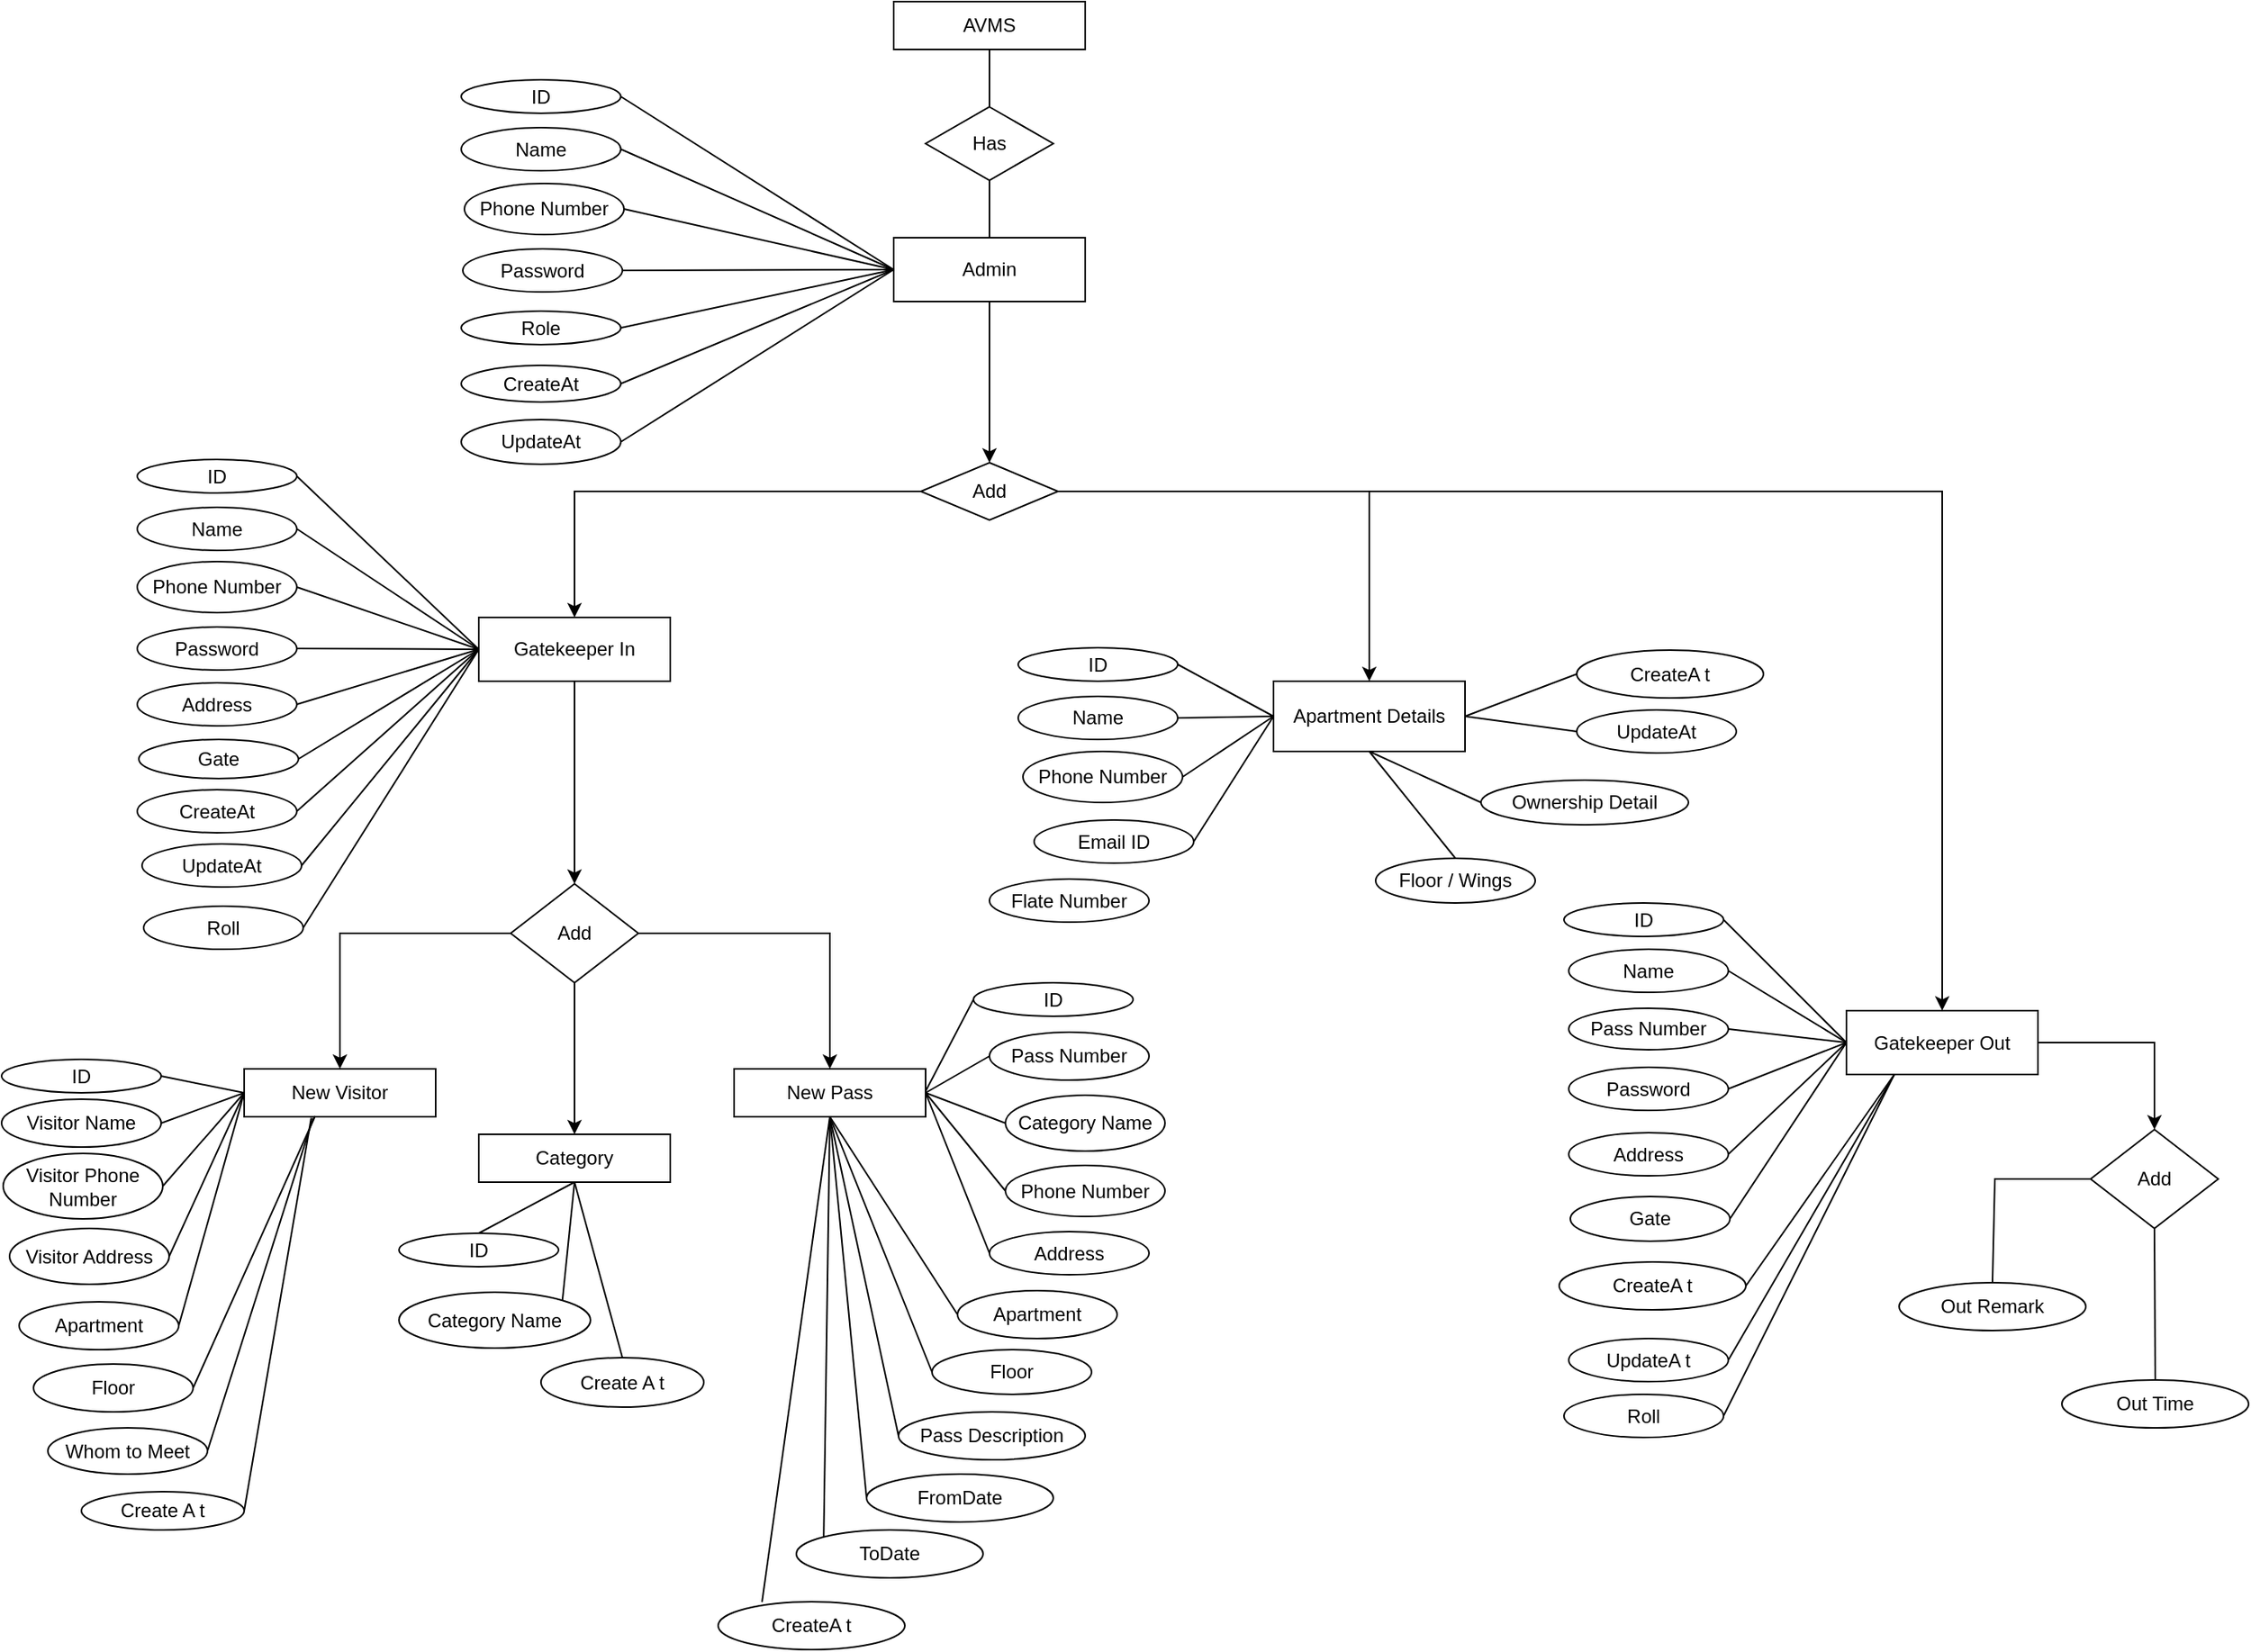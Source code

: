 <mxfile version="21.0.2" type="device"><diagram name="Page-1" id="9r0toE2oZ2ObNo4K2efW"><mxGraphModel dx="3033" dy="3572" grid="1" gridSize="10" guides="1" tooltips="1" connect="1" arrows="1" fold="1" page="1" pageScale="1" pageWidth="827" pageHeight="1169" math="0" shadow="0"><root><mxCell id="0"/><mxCell id="1" parent="0"/><mxCell id="SYAwXCz2q4ctXfe7Ol-k-1" value="AVMS" style="rounded=0;whiteSpace=wrap;html=1;" vertex="1" parent="1"><mxGeometry x="-60" y="-2303" width="120" height="30" as="geometry"/></mxCell><mxCell id="SYAwXCz2q4ctXfe7Ol-k-2" value="Has" style="rhombus;whiteSpace=wrap;html=1;" vertex="1" parent="1"><mxGeometry x="-40" y="-2237" width="80" height="46" as="geometry"/></mxCell><mxCell id="SYAwXCz2q4ctXfe7Ol-k-32" style="edgeStyle=orthogonalEdgeStyle;rounded=0;orthogonalLoop=1;jettySize=auto;html=1;" edge="1" parent="1" source="SYAwXCz2q4ctXfe7Ol-k-3" target="SYAwXCz2q4ctXfe7Ol-k-28"><mxGeometry relative="1" as="geometry"/></mxCell><mxCell id="SYAwXCz2q4ctXfe7Ol-k-3" value="Admin" style="rounded=0;whiteSpace=wrap;html=1;" vertex="1" parent="1"><mxGeometry x="-60" y="-2155" width="120" height="40" as="geometry"/></mxCell><mxCell id="SYAwXCz2q4ctXfe7Ol-k-6" value="" style="endArrow=none;html=1;rounded=0;entryX=0.5;entryY=1;entryDx=0;entryDy=0;exitX=0.5;exitY=0;exitDx=0;exitDy=0;" edge="1" parent="1" source="SYAwXCz2q4ctXfe7Ol-k-2" target="SYAwXCz2q4ctXfe7Ol-k-1"><mxGeometry width="50" height="50" relative="1" as="geometry"><mxPoint x="-74" y="-2193" as="sourcePoint"/><mxPoint x="-24" y="-2243" as="targetPoint"/></mxGeometry></mxCell><mxCell id="SYAwXCz2q4ctXfe7Ol-k-7" value="" style="endArrow=none;html=1;rounded=0;entryX=0.5;entryY=1;entryDx=0;entryDy=0;exitX=0.5;exitY=0;exitDx=0;exitDy=0;" edge="1" parent="1" source="SYAwXCz2q4ctXfe7Ol-k-3" target="SYAwXCz2q4ctXfe7Ol-k-2"><mxGeometry width="50" height="50" relative="1" as="geometry"><mxPoint x="-114" y="-2093" as="sourcePoint"/><mxPoint x="-64" y="-2143" as="targetPoint"/></mxGeometry></mxCell><mxCell id="SYAwXCz2q4ctXfe7Ol-k-8" value="ID" style="ellipse;whiteSpace=wrap;html=1;" vertex="1" parent="1"><mxGeometry x="-331" y="-2254" width="100" height="21" as="geometry"/></mxCell><mxCell id="SYAwXCz2q4ctXfe7Ol-k-10" value="Name" style="ellipse;whiteSpace=wrap;html=1;" vertex="1" parent="1"><mxGeometry x="-331" y="-2224" width="100" height="27" as="geometry"/></mxCell><mxCell id="SYAwXCz2q4ctXfe7Ol-k-11" value="Phone Number" style="ellipse;whiteSpace=wrap;html=1;" vertex="1" parent="1"><mxGeometry x="-329" y="-2189" width="100" height="32" as="geometry"/></mxCell><mxCell id="SYAwXCz2q4ctXfe7Ol-k-12" value="Password" style="ellipse;whiteSpace=wrap;html=1;" vertex="1" parent="1"><mxGeometry x="-330" y="-2148" width="100" height="27" as="geometry"/></mxCell><mxCell id="SYAwXCz2q4ctXfe7Ol-k-14" value="Role" style="ellipse;whiteSpace=wrap;html=1;" vertex="1" parent="1"><mxGeometry x="-331" y="-2109" width="100" height="21" as="geometry"/></mxCell><mxCell id="SYAwXCz2q4ctXfe7Ol-k-15" value="CreateAt" style="ellipse;whiteSpace=wrap;html=1;" vertex="1" parent="1"><mxGeometry x="-331" y="-2075" width="100" height="23" as="geometry"/></mxCell><mxCell id="SYAwXCz2q4ctXfe7Ol-k-16" value="UpdateAt" style="ellipse;whiteSpace=wrap;html=1;" vertex="1" parent="1"><mxGeometry x="-331" y="-2041" width="100" height="28" as="geometry"/></mxCell><mxCell id="SYAwXCz2q4ctXfe7Ol-k-20" value="" style="endArrow=none;html=1;rounded=0;exitX=1;exitY=0.5;exitDx=0;exitDy=0;entryX=0;entryY=0.5;entryDx=0;entryDy=0;" edge="1" parent="1" source="SYAwXCz2q4ctXfe7Ol-k-8" target="SYAwXCz2q4ctXfe7Ol-k-3"><mxGeometry width="50" height="50" relative="1" as="geometry"><mxPoint x="-127" y="-2143" as="sourcePoint"/><mxPoint x="-77" y="-2193" as="targetPoint"/></mxGeometry></mxCell><mxCell id="SYAwXCz2q4ctXfe7Ol-k-21" value="" style="endArrow=none;html=1;rounded=0;exitX=1;exitY=0.5;exitDx=0;exitDy=0;entryX=0;entryY=0.5;entryDx=0;entryDy=0;" edge="1" parent="1" source="SYAwXCz2q4ctXfe7Ol-k-10" target="SYAwXCz2q4ctXfe7Ol-k-3"><mxGeometry width="50" height="50" relative="1" as="geometry"><mxPoint x="-117" y="-2013" as="sourcePoint"/><mxPoint x="-67" y="-2063" as="targetPoint"/></mxGeometry></mxCell><mxCell id="SYAwXCz2q4ctXfe7Ol-k-22" value="" style="endArrow=none;html=1;rounded=0;exitX=1;exitY=0.5;exitDx=0;exitDy=0;entryX=0;entryY=0.5;entryDx=0;entryDy=0;" edge="1" parent="1" source="SYAwXCz2q4ctXfe7Ol-k-11" target="SYAwXCz2q4ctXfe7Ol-k-3"><mxGeometry width="50" height="50" relative="1" as="geometry"><mxPoint x="-117" y="-2043" as="sourcePoint"/><mxPoint x="-67" y="-2093" as="targetPoint"/></mxGeometry></mxCell><mxCell id="SYAwXCz2q4ctXfe7Ol-k-23" value="" style="endArrow=none;html=1;rounded=0;exitX=1;exitY=0.5;exitDx=0;exitDy=0;entryX=0;entryY=0.5;entryDx=0;entryDy=0;" edge="1" parent="1" source="SYAwXCz2q4ctXfe7Ol-k-12" target="SYAwXCz2q4ctXfe7Ol-k-3"><mxGeometry width="50" height="50" relative="1" as="geometry"><mxPoint x="-157" y="-1993" as="sourcePoint"/><mxPoint x="-107" y="-2043" as="targetPoint"/></mxGeometry></mxCell><mxCell id="SYAwXCz2q4ctXfe7Ol-k-24" value="" style="endArrow=none;html=1;rounded=0;exitX=1;exitY=0.5;exitDx=0;exitDy=0;entryX=0;entryY=0.5;entryDx=0;entryDy=0;" edge="1" parent="1" source="SYAwXCz2q4ctXfe7Ol-k-14" target="SYAwXCz2q4ctXfe7Ol-k-3"><mxGeometry width="50" height="50" relative="1" as="geometry"><mxPoint x="-107" y="-2003" as="sourcePoint"/><mxPoint x="-57" y="-2119" as="targetPoint"/></mxGeometry></mxCell><mxCell id="SYAwXCz2q4ctXfe7Ol-k-26" value="" style="endArrow=none;html=1;rounded=0;exitX=1;exitY=0.5;exitDx=0;exitDy=0;entryX=0;entryY=0.5;entryDx=0;entryDy=0;" edge="1" parent="1" source="SYAwXCz2q4ctXfe7Ol-k-15" target="SYAwXCz2q4ctXfe7Ol-k-3"><mxGeometry width="50" height="50" relative="1" as="geometry"><mxPoint x="-107" y="-2003" as="sourcePoint"/><mxPoint x="-57" y="-2053" as="targetPoint"/></mxGeometry></mxCell><mxCell id="SYAwXCz2q4ctXfe7Ol-k-27" value="" style="endArrow=none;html=1;rounded=0;exitX=1;exitY=0.5;exitDx=0;exitDy=0;entryX=0;entryY=0.5;entryDx=0;entryDy=0;" edge="1" parent="1" source="SYAwXCz2q4ctXfe7Ol-k-16" target="SYAwXCz2q4ctXfe7Ol-k-3"><mxGeometry width="50" height="50" relative="1" as="geometry"><mxPoint x="-127" y="-1983" as="sourcePoint"/><mxPoint x="-77" y="-2033" as="targetPoint"/></mxGeometry></mxCell><mxCell id="SYAwXCz2q4ctXfe7Ol-k-47" style="edgeStyle=orthogonalEdgeStyle;rounded=0;orthogonalLoop=1;jettySize=auto;html=1;exitX=0;exitY=0.5;exitDx=0;exitDy=0;" edge="1" parent="1" source="SYAwXCz2q4ctXfe7Ol-k-28" target="SYAwXCz2q4ctXfe7Ol-k-30"><mxGeometry relative="1" as="geometry"/></mxCell><mxCell id="SYAwXCz2q4ctXfe7Ol-k-56" style="edgeStyle=orthogonalEdgeStyle;rounded=0;orthogonalLoop=1;jettySize=auto;html=1;entryX=0.5;entryY=0;entryDx=0;entryDy=0;" edge="1" parent="1" source="SYAwXCz2q4ctXfe7Ol-k-28" target="SYAwXCz2q4ctXfe7Ol-k-140"><mxGeometry relative="1" as="geometry"><mxPoint x="560" y="-1800" as="targetPoint"/><Array as="points"><mxPoint x="597" y="-1996"/></Array></mxGeometry></mxCell><mxCell id="SYAwXCz2q4ctXfe7Ol-k-97" style="edgeStyle=orthogonalEdgeStyle;rounded=0;orthogonalLoop=1;jettySize=auto;html=1;" edge="1" parent="1" source="SYAwXCz2q4ctXfe7Ol-k-28" target="SYAwXCz2q4ctXfe7Ol-k-64"><mxGeometry relative="1" as="geometry"/></mxCell><mxCell id="SYAwXCz2q4ctXfe7Ol-k-28" value="Add" style="rhombus;whiteSpace=wrap;html=1;rounded=0;" vertex="1" parent="1"><mxGeometry x="-43" y="-2014" width="86" height="36" as="geometry"/></mxCell><mxCell id="SYAwXCz2q4ctXfe7Ol-k-55" style="edgeStyle=orthogonalEdgeStyle;rounded=0;orthogonalLoop=1;jettySize=auto;html=1;entryX=0.5;entryY=0;entryDx=0;entryDy=0;" edge="1" parent="1" source="SYAwXCz2q4ctXfe7Ol-k-30" target="SYAwXCz2q4ctXfe7Ol-k-54"><mxGeometry relative="1" as="geometry"/></mxCell><mxCell id="SYAwXCz2q4ctXfe7Ol-k-30" value="Gatekeeper In" style="rounded=0;whiteSpace=wrap;html=1;" vertex="1" parent="1"><mxGeometry x="-320" y="-1917" width="120" height="40" as="geometry"/></mxCell><mxCell id="SYAwXCz2q4ctXfe7Ol-k-35" value="ID" style="ellipse;whiteSpace=wrap;html=1;" vertex="1" parent="1"><mxGeometry x="-534" y="-2016" width="100" height="21" as="geometry"/></mxCell><mxCell id="SYAwXCz2q4ctXfe7Ol-k-36" value="Name" style="ellipse;whiteSpace=wrap;html=1;" vertex="1" parent="1"><mxGeometry x="-534" y="-1986" width="100" height="27" as="geometry"/></mxCell><mxCell id="SYAwXCz2q4ctXfe7Ol-k-37" value="Phone Number" style="ellipse;whiteSpace=wrap;html=1;" vertex="1" parent="1"><mxGeometry x="-534" y="-1952" width="100" height="32" as="geometry"/></mxCell><mxCell id="SYAwXCz2q4ctXfe7Ol-k-38" value="Password" style="ellipse;whiteSpace=wrap;html=1;" vertex="1" parent="1"><mxGeometry x="-534" y="-1911" width="100" height="27" as="geometry"/></mxCell><mxCell id="SYAwXCz2q4ctXfe7Ol-k-39" value="Address" style="ellipse;whiteSpace=wrap;html=1;" vertex="1" parent="1"><mxGeometry x="-534" y="-1876" width="100" height="27" as="geometry"/></mxCell><mxCell id="SYAwXCz2q4ctXfe7Ol-k-40" value="Gate" style="ellipse;whiteSpace=wrap;html=1;" vertex="1" parent="1"><mxGeometry x="-533" y="-1840.5" width="100" height="24.5" as="geometry"/></mxCell><mxCell id="SYAwXCz2q4ctXfe7Ol-k-41" value="CreateAt" style="ellipse;whiteSpace=wrap;html=1;" vertex="1" parent="1"><mxGeometry x="-534" y="-1809" width="100" height="27" as="geometry"/></mxCell><mxCell id="SYAwXCz2q4ctXfe7Ol-k-42" value="UpdateAt" style="ellipse;whiteSpace=wrap;html=1;" vertex="1" parent="1"><mxGeometry x="-531" y="-1775" width="100" height="27" as="geometry"/></mxCell><mxCell id="SYAwXCz2q4ctXfe7Ol-k-43" value="Roll" style="ellipse;whiteSpace=wrap;html=1;" vertex="1" parent="1"><mxGeometry x="-530" y="-1736" width="100" height="27" as="geometry"/></mxCell><mxCell id="SYAwXCz2q4ctXfe7Ol-k-44" value="" style="endArrow=none;html=1;rounded=0;exitX=1;exitY=0.5;exitDx=0;exitDy=0;entryX=0;entryY=0.5;entryDx=0;entryDy=0;" edge="1" parent="1" source="SYAwXCz2q4ctXfe7Ol-k-35" target="SYAwXCz2q4ctXfe7Ol-k-30"><mxGeometry width="50" height="50" relative="1" as="geometry"><mxPoint x="-257" y="-1843" as="sourcePoint"/><mxPoint x="-207" y="-1893" as="targetPoint"/></mxGeometry></mxCell><mxCell id="SYAwXCz2q4ctXfe7Ol-k-45" value="" style="endArrow=none;html=1;rounded=0;exitX=1;exitY=0.5;exitDx=0;exitDy=0;entryX=0;entryY=0.5;entryDx=0;entryDy=0;" edge="1" parent="1" source="SYAwXCz2q4ctXfe7Ol-k-36" target="SYAwXCz2q4ctXfe7Ol-k-30"><mxGeometry width="50" height="50" relative="1" as="geometry"><mxPoint x="-247" y="-1843" as="sourcePoint"/><mxPoint x="-197" y="-1893" as="targetPoint"/></mxGeometry></mxCell><mxCell id="SYAwXCz2q4ctXfe7Ol-k-46" value="" style="endArrow=none;html=1;rounded=0;exitX=1;exitY=0.5;exitDx=0;exitDy=0;entryX=0;entryY=0.5;entryDx=0;entryDy=0;" edge="1" parent="1" source="SYAwXCz2q4ctXfe7Ol-k-37" target="SYAwXCz2q4ctXfe7Ol-k-30"><mxGeometry width="50" height="50" relative="1" as="geometry"><mxPoint x="-257" y="-1843" as="sourcePoint"/><mxPoint x="-237" y="-1933" as="targetPoint"/></mxGeometry></mxCell><mxCell id="SYAwXCz2q4ctXfe7Ol-k-48" value="" style="endArrow=none;html=1;rounded=0;exitX=1;exitY=0.5;exitDx=0;exitDy=0;entryX=0;entryY=0.5;entryDx=0;entryDy=0;" edge="1" parent="1" source="SYAwXCz2q4ctXfe7Ol-k-38" target="SYAwXCz2q4ctXfe7Ol-k-30"><mxGeometry width="50" height="50" relative="1" as="geometry"><mxPoint x="-287" y="-1873" as="sourcePoint"/><mxPoint x="-237" y="-1933" as="targetPoint"/></mxGeometry></mxCell><mxCell id="SYAwXCz2q4ctXfe7Ol-k-49" value="" style="endArrow=none;html=1;rounded=1;exitX=1;exitY=0.5;exitDx=0;exitDy=0;entryX=0;entryY=0.5;entryDx=0;entryDy=0;" edge="1" parent="1" source="SYAwXCz2q4ctXfe7Ol-k-39" target="SYAwXCz2q4ctXfe7Ol-k-30"><mxGeometry width="50" height="50" relative="1" as="geometry"><mxPoint x="-267" y="-1833" as="sourcePoint"/><mxPoint x="-217" y="-1883" as="targetPoint"/></mxGeometry></mxCell><mxCell id="SYAwXCz2q4ctXfe7Ol-k-50" value="" style="endArrow=none;html=1;rounded=0;exitX=1;exitY=0.5;exitDx=0;exitDy=0;entryX=0;entryY=0.5;entryDx=0;entryDy=0;" edge="1" parent="1" source="SYAwXCz2q4ctXfe7Ol-k-40" target="SYAwXCz2q4ctXfe7Ol-k-30"><mxGeometry width="50" height="50" relative="1" as="geometry"><mxPoint x="-257" y="-1823" as="sourcePoint"/><mxPoint x="-207" y="-1873" as="targetPoint"/></mxGeometry></mxCell><mxCell id="SYAwXCz2q4ctXfe7Ol-k-51" value="" style="endArrow=none;html=1;rounded=0;exitX=1;exitY=0.5;exitDx=0;exitDy=0;entryX=0;entryY=0.5;entryDx=0;entryDy=0;" edge="1" parent="1" source="SYAwXCz2q4ctXfe7Ol-k-41" target="SYAwXCz2q4ctXfe7Ol-k-30"><mxGeometry width="50" height="50" relative="1" as="geometry"><mxPoint x="-257" y="-1813" as="sourcePoint"/><mxPoint x="-207" y="-1863" as="targetPoint"/></mxGeometry></mxCell><mxCell id="SYAwXCz2q4ctXfe7Ol-k-52" value="" style="endArrow=none;html=1;rounded=0;exitX=1;exitY=0.5;exitDx=0;exitDy=0;entryX=0;entryY=0.5;entryDx=0;entryDy=0;" edge="1" parent="1" source="SYAwXCz2q4ctXfe7Ol-k-42" target="SYAwXCz2q4ctXfe7Ol-k-30"><mxGeometry width="50" height="50" relative="1" as="geometry"><mxPoint x="-217" y="-1823" as="sourcePoint"/><mxPoint x="-167" y="-1873" as="targetPoint"/></mxGeometry></mxCell><mxCell id="SYAwXCz2q4ctXfe7Ol-k-53" value="" style="endArrow=none;html=1;rounded=0;exitX=1;exitY=0.5;exitDx=0;exitDy=0;entryX=0;entryY=0.5;entryDx=0;entryDy=0;" edge="1" parent="1" source="SYAwXCz2q4ctXfe7Ol-k-43" target="SYAwXCz2q4ctXfe7Ol-k-30"><mxGeometry width="50" height="50" relative="1" as="geometry"><mxPoint x="-197" y="-1793" as="sourcePoint"/><mxPoint x="-147" y="-1843" as="targetPoint"/></mxGeometry></mxCell><mxCell id="SYAwXCz2q4ctXfe7Ol-k-92" style="edgeStyle=orthogonalEdgeStyle;rounded=0;orthogonalLoop=1;jettySize=auto;html=1;" edge="1" parent="1" source="SYAwXCz2q4ctXfe7Ol-k-54" target="SYAwXCz2q4ctXfe7Ol-k-84"><mxGeometry relative="1" as="geometry"/></mxCell><mxCell id="SYAwXCz2q4ctXfe7Ol-k-93" style="edgeStyle=orthogonalEdgeStyle;rounded=0;orthogonalLoop=1;jettySize=auto;html=1;" edge="1" parent="1" source="SYAwXCz2q4ctXfe7Ol-k-54" target="SYAwXCz2q4ctXfe7Ol-k-58"><mxGeometry relative="1" as="geometry"/></mxCell><mxCell id="SYAwXCz2q4ctXfe7Ol-k-96" style="edgeStyle=orthogonalEdgeStyle;rounded=0;orthogonalLoop=1;jettySize=auto;html=1;entryX=0.5;entryY=0;entryDx=0;entryDy=0;" edge="1" parent="1" source="SYAwXCz2q4ctXfe7Ol-k-54" target="SYAwXCz2q4ctXfe7Ol-k-95"><mxGeometry relative="1" as="geometry"/></mxCell><mxCell id="SYAwXCz2q4ctXfe7Ol-k-54" value="Add" style="rhombus;whiteSpace=wrap;html=1;" vertex="1" parent="1"><mxGeometry x="-300" y="-1750" width="80" height="62" as="geometry"/></mxCell><mxCell id="SYAwXCz2q4ctXfe7Ol-k-58" value="New Visitor" style="rounded=0;whiteSpace=wrap;html=1;" vertex="1" parent="1"><mxGeometry x="-467" y="-1634" width="120" height="30" as="geometry"/></mxCell><mxCell id="SYAwXCz2q4ctXfe7Ol-k-60" value="ID" style="ellipse;whiteSpace=wrap;html=1;" vertex="1" parent="1"><mxGeometry x="-619" y="-1640" width="100" height="21" as="geometry"/></mxCell><mxCell id="SYAwXCz2q4ctXfe7Ol-k-62" value="Visitor Name" style="ellipse;whiteSpace=wrap;html=1;" vertex="1" parent="1"><mxGeometry x="-619" y="-1615" width="100" height="30" as="geometry"/></mxCell><mxCell id="SYAwXCz2q4ctXfe7Ol-k-64" value="Apartment Details" style="rounded=0;whiteSpace=wrap;html=1;" vertex="1" parent="1"><mxGeometry x="178" y="-1877" width="120" height="44" as="geometry"/></mxCell><mxCell id="SYAwXCz2q4ctXfe7Ol-k-66" value="Visitor Phone Number" style="ellipse;whiteSpace=wrap;html=1;" vertex="1" parent="1"><mxGeometry x="-618" y="-1581" width="100" height="41" as="geometry"/></mxCell><mxCell id="SYAwXCz2q4ctXfe7Ol-k-67" value="Visitor Address" style="ellipse;whiteSpace=wrap;html=1;" vertex="1" parent="1"><mxGeometry x="-614" y="-1534" width="100" height="35" as="geometry"/></mxCell><mxCell id="SYAwXCz2q4ctXfe7Ol-k-68" value="Apartment" style="ellipse;whiteSpace=wrap;html=1;" vertex="1" parent="1"><mxGeometry x="-608" y="-1488" width="100" height="30" as="geometry"/></mxCell><mxCell id="SYAwXCz2q4ctXfe7Ol-k-69" value="Floor" style="ellipse;whiteSpace=wrap;html=1;" vertex="1" parent="1"><mxGeometry x="-599" y="-1449" width="100" height="30" as="geometry"/></mxCell><mxCell id="SYAwXCz2q4ctXfe7Ol-k-70" value="Whom to Meet" style="ellipse;whiteSpace=wrap;html=1;" vertex="1" parent="1"><mxGeometry x="-590" y="-1409" width="100" height="29" as="geometry"/></mxCell><mxCell id="SYAwXCz2q4ctXfe7Ol-k-71" value="Create A t" style="ellipse;whiteSpace=wrap;html=1;" vertex="1" parent="1"><mxGeometry x="-569" y="-1369" width="102" height="24" as="geometry"/></mxCell><mxCell id="SYAwXCz2q4ctXfe7Ol-k-72" value="" style="endArrow=none;html=1;rounded=0;exitX=1;exitY=0.5;exitDx=0;exitDy=0;entryX=0;entryY=0.5;entryDx=0;entryDy=0;" edge="1" parent="1" source="SYAwXCz2q4ctXfe7Ol-k-60" target="SYAwXCz2q4ctXfe7Ol-k-58"><mxGeometry width="50" height="50" relative="1" as="geometry"><mxPoint x="-450" y="-1480" as="sourcePoint"/><mxPoint x="-400" y="-1530" as="targetPoint"/></mxGeometry></mxCell><mxCell id="SYAwXCz2q4ctXfe7Ol-k-73" value="" style="endArrow=none;html=1;rounded=0;exitX=1;exitY=0.5;exitDx=0;exitDy=0;entryX=0;entryY=0.5;entryDx=0;entryDy=0;" edge="1" parent="1" source="SYAwXCz2q4ctXfe7Ol-k-62" target="SYAwXCz2q4ctXfe7Ol-k-58"><mxGeometry width="50" height="50" relative="1" as="geometry"><mxPoint x="-500" y="-1563" as="sourcePoint"/><mxPoint x="-407" y="-1568" as="targetPoint"/></mxGeometry></mxCell><mxCell id="SYAwXCz2q4ctXfe7Ol-k-74" value="" style="endArrow=none;html=1;rounded=0;exitX=1;exitY=0.5;exitDx=0;exitDy=0;entryX=0;entryY=0.5;entryDx=0;entryDy=0;" edge="1" parent="1" source="SYAwXCz2q4ctXfe7Ol-k-66" target="SYAwXCz2q4ctXfe7Ol-k-58"><mxGeometry width="50" height="50" relative="1" as="geometry"><mxPoint x="-490" y="-1553" as="sourcePoint"/><mxPoint x="-397" y="-1558" as="targetPoint"/></mxGeometry></mxCell><mxCell id="SYAwXCz2q4ctXfe7Ol-k-75" value="" style="endArrow=none;html=1;rounded=0;exitX=1;exitY=0.5;exitDx=0;exitDy=0;entryX=0;entryY=0.5;entryDx=0;entryDy=0;" edge="1" parent="1" source="SYAwXCz2q4ctXfe7Ol-k-67" target="SYAwXCz2q4ctXfe7Ol-k-58"><mxGeometry width="50" height="50" relative="1" as="geometry"><mxPoint x="-480" y="-1543" as="sourcePoint"/><mxPoint x="-387" y="-1548" as="targetPoint"/></mxGeometry></mxCell><mxCell id="SYAwXCz2q4ctXfe7Ol-k-79" value="" style="endArrow=none;html=1;rounded=0;exitX=1;exitY=0.5;exitDx=0;exitDy=0;entryX=0;entryY=0.5;entryDx=0;entryDy=0;" edge="1" parent="1" source="SYAwXCz2q4ctXfe7Ol-k-68" target="SYAwXCz2q4ctXfe7Ol-k-58"><mxGeometry width="50" height="50" relative="1" as="geometry"><mxPoint x="-509" y="-1480" as="sourcePoint"/><mxPoint x="-420" y="-1580" as="targetPoint"/></mxGeometry></mxCell><mxCell id="SYAwXCz2q4ctXfe7Ol-k-80" value="" style="endArrow=none;html=1;rounded=0;exitX=1;exitY=0.5;exitDx=0;exitDy=0;entryX=0.371;entryY=0.983;entryDx=0;entryDy=0;entryPerimeter=0;" edge="1" parent="1" source="SYAwXCz2q4ctXfe7Ol-k-69" target="SYAwXCz2q4ctXfe7Ol-k-58"><mxGeometry width="50" height="50" relative="1" as="geometry"><mxPoint x="-460" y="-1430" as="sourcePoint"/><mxPoint x="-410" y="-1480" as="targetPoint"/></mxGeometry></mxCell><mxCell id="SYAwXCz2q4ctXfe7Ol-k-81" value="" style="endArrow=none;html=1;rounded=0;exitX=1;exitY=0.5;exitDx=0;exitDy=0;entryX=0.36;entryY=1.025;entryDx=0;entryDy=0;entryPerimeter=0;" edge="1" parent="1" source="SYAwXCz2q4ctXfe7Ol-k-70" target="SYAwXCz2q4ctXfe7Ol-k-58"><mxGeometry width="50" height="50" relative="1" as="geometry"><mxPoint x="-400" y="-1430" as="sourcePoint"/><mxPoint x="-350" y="-1480" as="targetPoint"/></mxGeometry></mxCell><mxCell id="SYAwXCz2q4ctXfe7Ol-k-82" value="" style="endArrow=none;html=1;rounded=0;exitX=1;exitY=0.5;exitDx=0;exitDy=0;entryX=0.35;entryY=1.025;entryDx=0;entryDy=0;entryPerimeter=0;" edge="1" parent="1" source="SYAwXCz2q4ctXfe7Ol-k-71" target="SYAwXCz2q4ctXfe7Ol-k-58"><mxGeometry width="50" height="50" relative="1" as="geometry"><mxPoint x="-370" y="-1440" as="sourcePoint"/><mxPoint x="-360" y="-1530" as="targetPoint"/></mxGeometry></mxCell><mxCell id="SYAwXCz2q4ctXfe7Ol-k-84" value="Category" style="rounded=0;whiteSpace=wrap;html=1;" vertex="1" parent="1"><mxGeometry x="-320" y="-1593" width="120" height="30" as="geometry"/></mxCell><mxCell id="SYAwXCz2q4ctXfe7Ol-k-85" value="ID" style="ellipse;whiteSpace=wrap;html=1;" vertex="1" parent="1"><mxGeometry x="-370" y="-1531" width="100" height="21" as="geometry"/></mxCell><mxCell id="SYAwXCz2q4ctXfe7Ol-k-86" value="Category Name" style="ellipse;whiteSpace=wrap;html=1;" vertex="1" parent="1"><mxGeometry x="-370" y="-1494" width="120" height="35" as="geometry"/></mxCell><mxCell id="SYAwXCz2q4ctXfe7Ol-k-88" value="" style="endArrow=none;html=1;rounded=0;entryX=0.5;entryY=1;entryDx=0;entryDy=0;exitX=0.5;exitY=0;exitDx=0;exitDy=0;" edge="1" parent="1" source="SYAwXCz2q4ctXfe7Ol-k-85" target="SYAwXCz2q4ctXfe7Ol-k-84"><mxGeometry width="50" height="50" relative="1" as="geometry"><mxPoint x="-210" y="-1490" as="sourcePoint"/><mxPoint x="-160" y="-1540" as="targetPoint"/></mxGeometry></mxCell><mxCell id="SYAwXCz2q4ctXfe7Ol-k-89" value="" style="endArrow=none;html=1;rounded=0;exitX=1;exitY=0;exitDx=0;exitDy=0;entryX=0.5;entryY=1;entryDx=0;entryDy=0;" edge="1" parent="1" source="SYAwXCz2q4ctXfe7Ol-k-86" target="SYAwXCz2q4ctXfe7Ol-k-84"><mxGeometry width="50" height="50" relative="1" as="geometry"><mxPoint x="-180" y="-1490" as="sourcePoint"/><mxPoint x="-130" y="-1540" as="targetPoint"/></mxGeometry></mxCell><mxCell id="SYAwXCz2q4ctXfe7Ol-k-90" value="Create A t" style="ellipse;whiteSpace=wrap;html=1;" vertex="1" parent="1"><mxGeometry x="-281" y="-1453" width="102" height="31" as="geometry"/></mxCell><mxCell id="SYAwXCz2q4ctXfe7Ol-k-91" value="" style="endArrow=none;html=1;rounded=0;entryX=0.5;entryY=1;entryDx=0;entryDy=0;exitX=0.5;exitY=0;exitDx=0;exitDy=0;" edge="1" parent="1" source="SYAwXCz2q4ctXfe7Ol-k-90" target="SYAwXCz2q4ctXfe7Ol-k-84"><mxGeometry width="50" height="50" relative="1" as="geometry"><mxPoint x="-140" y="-1490" as="sourcePoint"/><mxPoint x="-90" y="-1540" as="targetPoint"/></mxGeometry></mxCell><mxCell id="SYAwXCz2q4ctXfe7Ol-k-95" value="New Pass" style="rounded=0;whiteSpace=wrap;html=1;" vertex="1" parent="1"><mxGeometry x="-160" y="-1634" width="120" height="30" as="geometry"/></mxCell><mxCell id="SYAwXCz2q4ctXfe7Ol-k-98" value="ID" style="ellipse;whiteSpace=wrap;html=1;" vertex="1" parent="1"><mxGeometry x="-10" y="-1688" width="100" height="21" as="geometry"/></mxCell><mxCell id="SYAwXCz2q4ctXfe7Ol-k-100" value="Pass Number" style="ellipse;whiteSpace=wrap;html=1;" vertex="1" parent="1"><mxGeometry y="-1657" width="100" height="30" as="geometry"/></mxCell><mxCell id="SYAwXCz2q4ctXfe7Ol-k-101" value="Category Name" style="ellipse;whiteSpace=wrap;html=1;" vertex="1" parent="1"><mxGeometry x="10" y="-1617.5" width="100" height="35" as="geometry"/></mxCell><mxCell id="SYAwXCz2q4ctXfe7Ol-k-102" value="Phone Number" style="ellipse;whiteSpace=wrap;html=1;" vertex="1" parent="1"><mxGeometry x="10" y="-1573.5" width="100" height="32" as="geometry"/></mxCell><mxCell id="SYAwXCz2q4ctXfe7Ol-k-103" value="Address" style="ellipse;whiteSpace=wrap;html=1;" vertex="1" parent="1"><mxGeometry y="-1532" width="100" height="27" as="geometry"/></mxCell><mxCell id="SYAwXCz2q4ctXfe7Ol-k-104" value="Apartment" style="ellipse;whiteSpace=wrap;html=1;" vertex="1" parent="1"><mxGeometry x="-20" y="-1495" width="100" height="30" as="geometry"/></mxCell><mxCell id="SYAwXCz2q4ctXfe7Ol-k-105" value="Floor" style="ellipse;whiteSpace=wrap;html=1;" vertex="1" parent="1"><mxGeometry x="-36" y="-1458" width="100" height="28" as="geometry"/></mxCell><mxCell id="SYAwXCz2q4ctXfe7Ol-k-106" value="Pass Description" style="ellipse;whiteSpace=wrap;html=1;" vertex="1" parent="1"><mxGeometry x="-57" y="-1419" width="117" height="30" as="geometry"/></mxCell><mxCell id="SYAwXCz2q4ctXfe7Ol-k-107" value="FromDate" style="ellipse;whiteSpace=wrap;html=1;" vertex="1" parent="1"><mxGeometry x="-77" y="-1380" width="117" height="30" as="geometry"/></mxCell><mxCell id="SYAwXCz2q4ctXfe7Ol-k-108" value="ToDate" style="ellipse;whiteSpace=wrap;html=1;" vertex="1" parent="1"><mxGeometry x="-121" y="-1345" width="117" height="30" as="geometry"/></mxCell><mxCell id="SYAwXCz2q4ctXfe7Ol-k-109" value="CreateA t" style="ellipse;whiteSpace=wrap;html=1;" vertex="1" parent="1"><mxGeometry x="-170" y="-1300" width="117" height="30" as="geometry"/></mxCell><mxCell id="SYAwXCz2q4ctXfe7Ol-k-110" value="" style="endArrow=none;html=1;rounded=0;entryX=0;entryY=0.5;entryDx=0;entryDy=0;" edge="1" parent="1" target="SYAwXCz2q4ctXfe7Ol-k-98"><mxGeometry width="50" height="50" relative="1" as="geometry"><mxPoint x="-40" y="-1620" as="sourcePoint"/><mxPoint x="10" y="-1670" as="targetPoint"/></mxGeometry></mxCell><mxCell id="SYAwXCz2q4ctXfe7Ol-k-111" value="" style="endArrow=none;html=1;rounded=0;entryX=0;entryY=0.5;entryDx=0;entryDy=0;exitX=1;exitY=0.5;exitDx=0;exitDy=0;" edge="1" parent="1" source="SYAwXCz2q4ctXfe7Ol-k-95" target="SYAwXCz2q4ctXfe7Ol-k-100"><mxGeometry width="50" height="50" relative="1" as="geometry"><mxPoint x="-60" y="-1540" as="sourcePoint"/><mxPoint x="-10" y="-1590" as="targetPoint"/></mxGeometry></mxCell><mxCell id="SYAwXCz2q4ctXfe7Ol-k-112" value="" style="endArrow=none;html=1;rounded=0;entryX=0;entryY=0.5;entryDx=0;entryDy=0;exitX=1;exitY=0.5;exitDx=0;exitDy=0;" edge="1" parent="1" source="SYAwXCz2q4ctXfe7Ol-k-95" target="SYAwXCz2q4ctXfe7Ol-k-101"><mxGeometry width="50" height="50" relative="1" as="geometry"><mxPoint x="-80" y="-1540" as="sourcePoint"/><mxPoint x="-30" y="-1590" as="targetPoint"/></mxGeometry></mxCell><mxCell id="SYAwXCz2q4ctXfe7Ol-k-113" value="" style="endArrow=none;html=1;rounded=0;entryX=0;entryY=0.5;entryDx=0;entryDy=0;exitX=1;exitY=0.5;exitDx=0;exitDy=0;" edge="1" parent="1" source="SYAwXCz2q4ctXfe7Ol-k-95" target="SYAwXCz2q4ctXfe7Ol-k-102"><mxGeometry width="50" height="50" relative="1" as="geometry"><mxPoint x="-100" y="-1510" as="sourcePoint"/><mxPoint x="-50" y="-1560" as="targetPoint"/></mxGeometry></mxCell><mxCell id="SYAwXCz2q4ctXfe7Ol-k-114" value="" style="endArrow=none;html=1;rounded=0;entryX=0;entryY=0.5;entryDx=0;entryDy=0;exitX=1;exitY=0.5;exitDx=0;exitDy=0;" edge="1" parent="1" source="SYAwXCz2q4ctXfe7Ol-k-95" target="SYAwXCz2q4ctXfe7Ol-k-103"><mxGeometry width="50" height="50" relative="1" as="geometry"><mxPoint x="-50" y="-1570" as="sourcePoint"/><mxPoint x="-110" y="-1560" as="targetPoint"/></mxGeometry></mxCell><mxCell id="SYAwXCz2q4ctXfe7Ol-k-115" value="" style="endArrow=none;html=1;rounded=0;entryX=0.5;entryY=1;entryDx=0;entryDy=0;exitX=0;exitY=0.5;exitDx=0;exitDy=0;" edge="1" parent="1" source="SYAwXCz2q4ctXfe7Ol-k-104" target="SYAwXCz2q4ctXfe7Ol-k-95"><mxGeometry width="50" height="50" relative="1" as="geometry"><mxPoint x="-110" y="-1500" as="sourcePoint"/><mxPoint x="-60" y="-1550" as="targetPoint"/></mxGeometry></mxCell><mxCell id="SYAwXCz2q4ctXfe7Ol-k-116" value="" style="endArrow=none;html=1;rounded=0;entryX=0.5;entryY=1;entryDx=0;entryDy=0;exitX=0;exitY=0.5;exitDx=0;exitDy=0;" edge="1" parent="1" source="SYAwXCz2q4ctXfe7Ol-k-105" target="SYAwXCz2q4ctXfe7Ol-k-95"><mxGeometry width="50" height="50" relative="1" as="geometry"><mxPoint x="-150" y="-1460" as="sourcePoint"/><mxPoint x="-100" y="-1510" as="targetPoint"/></mxGeometry></mxCell><mxCell id="SYAwXCz2q4ctXfe7Ol-k-117" value="" style="endArrow=none;html=1;rounded=0;entryX=0.5;entryY=1;entryDx=0;entryDy=0;exitX=0;exitY=0.5;exitDx=0;exitDy=0;" edge="1" parent="1" source="SYAwXCz2q4ctXfe7Ol-k-106" target="SYAwXCz2q4ctXfe7Ol-k-95"><mxGeometry width="50" height="50" relative="1" as="geometry"><mxPoint x="-150" y="-1480" as="sourcePoint"/><mxPoint x="-100" y="-1530" as="targetPoint"/></mxGeometry></mxCell><mxCell id="SYAwXCz2q4ctXfe7Ol-k-118" value="" style="endArrow=none;html=1;rounded=0;entryX=0.5;entryY=1;entryDx=0;entryDy=0;exitX=0;exitY=0.5;exitDx=0;exitDy=0;" edge="1" parent="1" source="SYAwXCz2q4ctXfe7Ol-k-107" target="SYAwXCz2q4ctXfe7Ol-k-95"><mxGeometry width="50" height="50" relative="1" as="geometry"><mxPoint x="-80" y="-1380" as="sourcePoint"/><mxPoint x="-110" y="-1510" as="targetPoint"/></mxGeometry></mxCell><mxCell id="SYAwXCz2q4ctXfe7Ol-k-119" value="" style="endArrow=none;html=1;rounded=0;entryX=0.5;entryY=1;entryDx=0;entryDy=0;exitX=0;exitY=0;exitDx=0;exitDy=0;" edge="1" parent="1" source="SYAwXCz2q4ctXfe7Ol-k-108" target="SYAwXCz2q4ctXfe7Ol-k-95"><mxGeometry width="50" height="50" relative="1" as="geometry"><mxPoint x="-170" y="-1420" as="sourcePoint"/><mxPoint x="-120" y="-1470" as="targetPoint"/></mxGeometry></mxCell><mxCell id="SYAwXCz2q4ctXfe7Ol-k-120" value="" style="endArrow=none;html=1;rounded=0;entryX=0.5;entryY=1;entryDx=0;entryDy=0;exitX=0.235;exitY=0.008;exitDx=0;exitDy=0;exitPerimeter=0;" edge="1" parent="1" source="SYAwXCz2q4ctXfe7Ol-k-109" target="SYAwXCz2q4ctXfe7Ol-k-95"><mxGeometry width="50" height="50" relative="1" as="geometry"><mxPoint x="-170" y="-1370" as="sourcePoint"/><mxPoint x="-120" y="-1420" as="targetPoint"/></mxGeometry></mxCell><mxCell id="SYAwXCz2q4ctXfe7Ol-k-122" value="ID" style="ellipse;whiteSpace=wrap;html=1;" vertex="1" parent="1"><mxGeometry x="18" y="-1898" width="100" height="21" as="geometry"/></mxCell><mxCell id="SYAwXCz2q4ctXfe7Ol-k-123" value="Name" style="ellipse;whiteSpace=wrap;html=1;" vertex="1" parent="1"><mxGeometry x="18" y="-1867.5" width="100" height="27" as="geometry"/></mxCell><mxCell id="SYAwXCz2q4ctXfe7Ol-k-124" value="Phone Number" style="ellipse;whiteSpace=wrap;html=1;" vertex="1" parent="1"><mxGeometry x="21" y="-1833" width="100" height="32" as="geometry"/></mxCell><mxCell id="SYAwXCz2q4ctXfe7Ol-k-125" value="" style="endArrow=none;html=1;rounded=0;exitX=1;exitY=0.5;exitDx=0;exitDy=0;entryX=0;entryY=0.5;entryDx=0;entryDy=0;" edge="1" parent="1" source="SYAwXCz2q4ctXfe7Ol-k-122" target="SYAwXCz2q4ctXfe7Ol-k-64"><mxGeometry width="50" height="50" relative="1" as="geometry"><mxPoint x="148" y="-1870" as="sourcePoint"/><mxPoint x="198" y="-1920" as="targetPoint"/></mxGeometry></mxCell><mxCell id="SYAwXCz2q4ctXfe7Ol-k-126" value="" style="endArrow=none;html=1;rounded=0;exitX=1;exitY=0.5;exitDx=0;exitDy=0;entryX=0;entryY=0.5;entryDx=0;entryDy=0;" edge="1" parent="1" source="SYAwXCz2q4ctXfe7Ol-k-123" target="SYAwXCz2q4ctXfe7Ol-k-64"><mxGeometry width="50" height="50" relative="1" as="geometry"><mxPoint x="158" y="-1770" as="sourcePoint"/><mxPoint x="208" y="-1820" as="targetPoint"/></mxGeometry></mxCell><mxCell id="SYAwXCz2q4ctXfe7Ol-k-127" value="" style="endArrow=none;html=1;rounded=0;exitX=1;exitY=0.5;exitDx=0;exitDy=0;entryX=0;entryY=0.5;entryDx=0;entryDy=0;" edge="1" parent="1" source="SYAwXCz2q4ctXfe7Ol-k-124" target="SYAwXCz2q4ctXfe7Ol-k-64"><mxGeometry width="50" height="50" relative="1" as="geometry"><mxPoint x="138" y="-1760" as="sourcePoint"/><mxPoint x="188" y="-1810" as="targetPoint"/></mxGeometry></mxCell><mxCell id="SYAwXCz2q4ctXfe7Ol-k-128" value="Email ID" style="ellipse;whiteSpace=wrap;html=1;" vertex="1" parent="1"><mxGeometry x="28" y="-1790" width="100" height="27" as="geometry"/></mxCell><mxCell id="SYAwXCz2q4ctXfe7Ol-k-129" value="" style="endArrow=none;html=1;rounded=0;entryX=0;entryY=0.5;entryDx=0;entryDy=0;exitX=1;exitY=0.5;exitDx=0;exitDy=0;" edge="1" parent="1" source="SYAwXCz2q4ctXfe7Ol-k-128" target="SYAwXCz2q4ctXfe7Ol-k-64"><mxGeometry width="50" height="50" relative="1" as="geometry"><mxPoint x="138" y="-1750" as="sourcePoint"/><mxPoint x="188" y="-1800" as="targetPoint"/></mxGeometry></mxCell><mxCell id="SYAwXCz2q4ctXfe7Ol-k-130" value="Flate Number" style="ellipse;whiteSpace=wrap;html=1;" vertex="1" parent="1"><mxGeometry y="-1753" width="100" height="27" as="geometry"/></mxCell><mxCell id="SYAwXCz2q4ctXfe7Ol-k-131" value="Floor / Wings" style="ellipse;whiteSpace=wrap;html=1;" vertex="1" parent="1"><mxGeometry x="242" y="-1766" width="100" height="28" as="geometry"/></mxCell><mxCell id="SYAwXCz2q4ctXfe7Ol-k-132" value="Ownership Detail" style="ellipse;whiteSpace=wrap;html=1;" vertex="1" parent="1"><mxGeometry x="308" y="-1815" width="130" height="28" as="geometry"/></mxCell><mxCell id="SYAwXCz2q4ctXfe7Ol-k-133" value="CreateA t" style="ellipse;whiteSpace=wrap;html=1;" vertex="1" parent="1"><mxGeometry x="368" y="-1896.5" width="117" height="30" as="geometry"/></mxCell><mxCell id="SYAwXCz2q4ctXfe7Ol-k-134" value="UpdateAt" style="ellipse;whiteSpace=wrap;html=1;" vertex="1" parent="1"><mxGeometry x="368" y="-1859" width="100" height="27" as="geometry"/></mxCell><mxCell id="SYAwXCz2q4ctXfe7Ol-k-136" value="" style="endArrow=none;html=1;rounded=0;entryX=0.5;entryY=1;entryDx=0;entryDy=0;exitX=0;exitY=0.5;exitDx=0;exitDy=0;" edge="1" parent="1" source="SYAwXCz2q4ctXfe7Ol-k-132" target="SYAwXCz2q4ctXfe7Ol-k-64"><mxGeometry width="50" height="50" relative="1" as="geometry"><mxPoint x="68" y="-1660" as="sourcePoint"/><mxPoint x="118" y="-1710" as="targetPoint"/></mxGeometry></mxCell><mxCell id="SYAwXCz2q4ctXfe7Ol-k-137" value="" style="endArrow=none;html=1;rounded=0;entryX=0.5;entryY=1;entryDx=0;entryDy=0;exitX=0.5;exitY=0;exitDx=0;exitDy=0;" edge="1" parent="1" source="SYAwXCz2q4ctXfe7Ol-k-131" target="SYAwXCz2q4ctXfe7Ol-k-64"><mxGeometry width="50" height="50" relative="1" as="geometry"><mxPoint x="78" y="-1650" as="sourcePoint"/><mxPoint x="128" y="-1700" as="targetPoint"/></mxGeometry></mxCell><mxCell id="SYAwXCz2q4ctXfe7Ol-k-138" value="" style="endArrow=none;html=1;rounded=0;entryX=1;entryY=0.5;entryDx=0;entryDy=0;exitX=0;exitY=0.5;exitDx=0;exitDy=0;" edge="1" parent="1" source="SYAwXCz2q4ctXfe7Ol-k-134" target="SYAwXCz2q4ctXfe7Ol-k-64"><mxGeometry width="50" height="50" relative="1" as="geometry"><mxPoint x="88" y="-1640" as="sourcePoint"/><mxPoint x="138" y="-1690" as="targetPoint"/></mxGeometry></mxCell><mxCell id="SYAwXCz2q4ctXfe7Ol-k-139" value="" style="endArrow=none;html=1;rounded=0;entryX=1;entryY=0.5;entryDx=0;entryDy=0;exitX=0;exitY=0.5;exitDx=0;exitDy=0;" edge="1" parent="1" source="SYAwXCz2q4ctXfe7Ol-k-133" target="SYAwXCz2q4ctXfe7Ol-k-64"><mxGeometry width="50" height="50" relative="1" as="geometry"><mxPoint x="98" y="-1630" as="sourcePoint"/><mxPoint x="148" y="-1680" as="targetPoint"/></mxGeometry></mxCell><mxCell id="SYAwXCz2q4ctXfe7Ol-k-156" style="edgeStyle=orthogonalEdgeStyle;rounded=0;orthogonalLoop=1;jettySize=auto;html=1;entryX=0.5;entryY=0;entryDx=0;entryDy=0;" edge="1" parent="1" source="SYAwXCz2q4ctXfe7Ol-k-140" target="SYAwXCz2q4ctXfe7Ol-k-151"><mxGeometry relative="1" as="geometry"/></mxCell><mxCell id="SYAwXCz2q4ctXfe7Ol-k-140" value="Gatekeeper Out" style="rounded=0;whiteSpace=wrap;html=1;" vertex="1" parent="1"><mxGeometry x="537" y="-1670.5" width="120" height="40" as="geometry"/></mxCell><mxCell id="SYAwXCz2q4ctXfe7Ol-k-141" value="ID" style="ellipse;whiteSpace=wrap;html=1;" vertex="1" parent="1"><mxGeometry x="360" y="-1738" width="100" height="21" as="geometry"/></mxCell><mxCell id="SYAwXCz2q4ctXfe7Ol-k-143" value="Name" style="ellipse;whiteSpace=wrap;html=1;" vertex="1" parent="1"><mxGeometry x="363" y="-1709" width="100" height="27" as="geometry"/></mxCell><mxCell id="SYAwXCz2q4ctXfe7Ol-k-144" value="Pass Number" style="ellipse;whiteSpace=wrap;html=1;" vertex="1" parent="1"><mxGeometry x="363" y="-1672" width="100" height="26" as="geometry"/></mxCell><mxCell id="SYAwXCz2q4ctXfe7Ol-k-145" value="Password" style="ellipse;whiteSpace=wrap;html=1;" vertex="1" parent="1"><mxGeometry x="363" y="-1635" width="100" height="27" as="geometry"/></mxCell><mxCell id="SYAwXCz2q4ctXfe7Ol-k-146" value="Address" style="ellipse;whiteSpace=wrap;html=1;" vertex="1" parent="1"><mxGeometry x="363" y="-1594" width="100" height="27" as="geometry"/></mxCell><mxCell id="SYAwXCz2q4ctXfe7Ol-k-147" value="Gate" style="ellipse;whiteSpace=wrap;html=1;" vertex="1" parent="1"><mxGeometry x="364" y="-1554" width="100" height="28" as="geometry"/></mxCell><mxCell id="SYAwXCz2q4ctXfe7Ol-k-148" value="CreateA t" style="ellipse;whiteSpace=wrap;html=1;" vertex="1" parent="1"><mxGeometry x="357" y="-1513" width="117" height="30" as="geometry"/></mxCell><mxCell id="SYAwXCz2q4ctXfe7Ol-k-149" value="UpdateA t" style="ellipse;whiteSpace=wrap;html=1;" vertex="1" parent="1"><mxGeometry x="363" y="-1465" width="100" height="27" as="geometry"/></mxCell><mxCell id="SYAwXCz2q4ctXfe7Ol-k-150" value="Roll" style="ellipse;whiteSpace=wrap;html=1;" vertex="1" parent="1"><mxGeometry x="360" y="-1430" width="100" height="27" as="geometry"/></mxCell><mxCell id="SYAwXCz2q4ctXfe7Ol-k-151" value="Add" style="rhombus;whiteSpace=wrap;html=1;" vertex="1" parent="1"><mxGeometry x="690" y="-1596" width="80" height="62" as="geometry"/></mxCell><mxCell id="SYAwXCz2q4ctXfe7Ol-k-152" value="Out Remark" style="ellipse;whiteSpace=wrap;html=1;" vertex="1" parent="1"><mxGeometry x="570" y="-1500" width="117" height="30" as="geometry"/></mxCell><mxCell id="SYAwXCz2q4ctXfe7Ol-k-153" value="Out Time" style="ellipse;whiteSpace=wrap;html=1;" vertex="1" parent="1"><mxGeometry x="672" y="-1439" width="117" height="30" as="geometry"/></mxCell><mxCell id="SYAwXCz2q4ctXfe7Ol-k-157" value="" style="endArrow=none;html=1;rounded=0;entryX=0;entryY=0.5;entryDx=0;entryDy=0;exitX=0.5;exitY=0;exitDx=0;exitDy=0;" edge="1" parent="1" source="SYAwXCz2q4ctXfe7Ol-k-152" target="SYAwXCz2q4ctXfe7Ol-k-151"><mxGeometry width="50" height="50" relative="1" as="geometry"><mxPoint x="630" y="-1510" as="sourcePoint"/><mxPoint x="680" y="-1560" as="targetPoint"/><Array as="points"><mxPoint x="630" y="-1565"/></Array></mxGeometry></mxCell><mxCell id="SYAwXCz2q4ctXfe7Ol-k-158" value="" style="endArrow=none;html=1;rounded=0;entryX=0.5;entryY=1;entryDx=0;entryDy=0;exitX=0.5;exitY=0;exitDx=0;exitDy=0;" edge="1" parent="1" source="SYAwXCz2q4ctXfe7Ol-k-153" target="SYAwXCz2q4ctXfe7Ol-k-151"><mxGeometry width="50" height="50" relative="1" as="geometry"><mxPoint x="710" y="-1460" as="sourcePoint"/><mxPoint x="760" y="-1510" as="targetPoint"/></mxGeometry></mxCell><mxCell id="SYAwXCz2q4ctXfe7Ol-k-159" value="" style="endArrow=none;html=1;rounded=0;exitX=1;exitY=0.5;exitDx=0;exitDy=0;entryX=0;entryY=0.5;entryDx=0;entryDy=0;" edge="1" parent="1" source="SYAwXCz2q4ctXfe7Ol-k-141" target="SYAwXCz2q4ctXfe7Ol-k-140"><mxGeometry width="50" height="50" relative="1" as="geometry"><mxPoint x="510" y="-1670" as="sourcePoint"/><mxPoint x="560" y="-1720" as="targetPoint"/></mxGeometry></mxCell><mxCell id="SYAwXCz2q4ctXfe7Ol-k-160" value="" style="endArrow=none;html=1;rounded=0;exitX=1;exitY=0.5;exitDx=0;exitDy=0;entryX=0;entryY=0.5;entryDx=0;entryDy=0;" edge="1" parent="1" source="SYAwXCz2q4ctXfe7Ol-k-143" target="SYAwXCz2q4ctXfe7Ol-k-140"><mxGeometry width="50" height="50" relative="1" as="geometry"><mxPoint x="470" y="-1717" as="sourcePoint"/><mxPoint x="547" y="-1640" as="targetPoint"/></mxGeometry></mxCell><mxCell id="SYAwXCz2q4ctXfe7Ol-k-161" value="" style="endArrow=none;html=1;rounded=0;exitX=1;exitY=0.5;exitDx=0;exitDy=0;entryX=0;entryY=0.5;entryDx=0;entryDy=0;" edge="1" parent="1" source="SYAwXCz2q4ctXfe7Ol-k-144" target="SYAwXCz2q4ctXfe7Ol-k-140"><mxGeometry width="50" height="50" relative="1" as="geometry"><mxPoint x="480" y="-1707" as="sourcePoint"/><mxPoint x="557" y="-1630" as="targetPoint"/></mxGeometry></mxCell><mxCell id="SYAwXCz2q4ctXfe7Ol-k-162" value="" style="endArrow=none;html=1;rounded=0;exitX=1;exitY=0.5;exitDx=0;exitDy=0;entryX=0;entryY=0.5;entryDx=0;entryDy=0;" edge="1" parent="1" source="SYAwXCz2q4ctXfe7Ol-k-145" target="SYAwXCz2q4ctXfe7Ol-k-140"><mxGeometry width="50" height="50" relative="1" as="geometry"><mxPoint x="490" y="-1697" as="sourcePoint"/><mxPoint x="567" y="-1620" as="targetPoint"/></mxGeometry></mxCell><mxCell id="SYAwXCz2q4ctXfe7Ol-k-163" value="" style="endArrow=none;html=1;rounded=0;exitX=1;exitY=0.5;exitDx=0;exitDy=0;entryX=0;entryY=0.5;entryDx=0;entryDy=0;" edge="1" parent="1" source="SYAwXCz2q4ctXfe7Ol-k-146" target="SYAwXCz2q4ctXfe7Ol-k-140"><mxGeometry width="50" height="50" relative="1" as="geometry"><mxPoint x="473" y="-1611" as="sourcePoint"/><mxPoint x="547" y="-1640" as="targetPoint"/></mxGeometry></mxCell><mxCell id="SYAwXCz2q4ctXfe7Ol-k-164" value="" style="endArrow=none;html=1;rounded=0;exitX=1;exitY=0.5;exitDx=0;exitDy=0;entryX=0;entryY=0.5;entryDx=0;entryDy=0;" edge="1" parent="1" source="SYAwXCz2q4ctXfe7Ol-k-147" target="SYAwXCz2q4ctXfe7Ol-k-140"><mxGeometry width="50" height="50" relative="1" as="geometry"><mxPoint x="483" y="-1601" as="sourcePoint"/><mxPoint x="557" y="-1630" as="targetPoint"/></mxGeometry></mxCell><mxCell id="SYAwXCz2q4ctXfe7Ol-k-165" value="" style="endArrow=none;html=1;rounded=0;exitX=1;exitY=0.5;exitDx=0;exitDy=0;entryX=0.25;entryY=1;entryDx=0;entryDy=0;" edge="1" parent="1" source="SYAwXCz2q4ctXfe7Ol-k-148" target="SYAwXCz2q4ctXfe7Ol-k-140"><mxGeometry width="50" height="50" relative="1" as="geometry"><mxPoint x="493" y="-1591" as="sourcePoint"/><mxPoint x="540" y="-1650" as="targetPoint"/></mxGeometry></mxCell><mxCell id="SYAwXCz2q4ctXfe7Ol-k-166" value="" style="endArrow=none;html=1;rounded=0;exitX=1;exitY=0.5;exitDx=0;exitDy=0;entryX=0.25;entryY=1;entryDx=0;entryDy=0;" edge="1" parent="1" source="SYAwXCz2q4ctXfe7Ol-k-149" target="SYAwXCz2q4ctXfe7Ol-k-140"><mxGeometry width="50" height="50" relative="1" as="geometry"><mxPoint x="503" y="-1581" as="sourcePoint"/><mxPoint x="577" y="-1610" as="targetPoint"/></mxGeometry></mxCell><mxCell id="SYAwXCz2q4ctXfe7Ol-k-167" value="" style="endArrow=none;html=1;rounded=0;exitX=1;exitY=0.5;exitDx=0;exitDy=0;entryX=0.25;entryY=1;entryDx=0;entryDy=0;" edge="1" parent="1" source="SYAwXCz2q4ctXfe7Ol-k-150" target="SYAwXCz2q4ctXfe7Ol-k-140"><mxGeometry width="50" height="50" relative="1" as="geometry"><mxPoint x="513" y="-1571" as="sourcePoint"/><mxPoint x="587" y="-1600" as="targetPoint"/></mxGeometry></mxCell></root></mxGraphModel></diagram></mxfile>